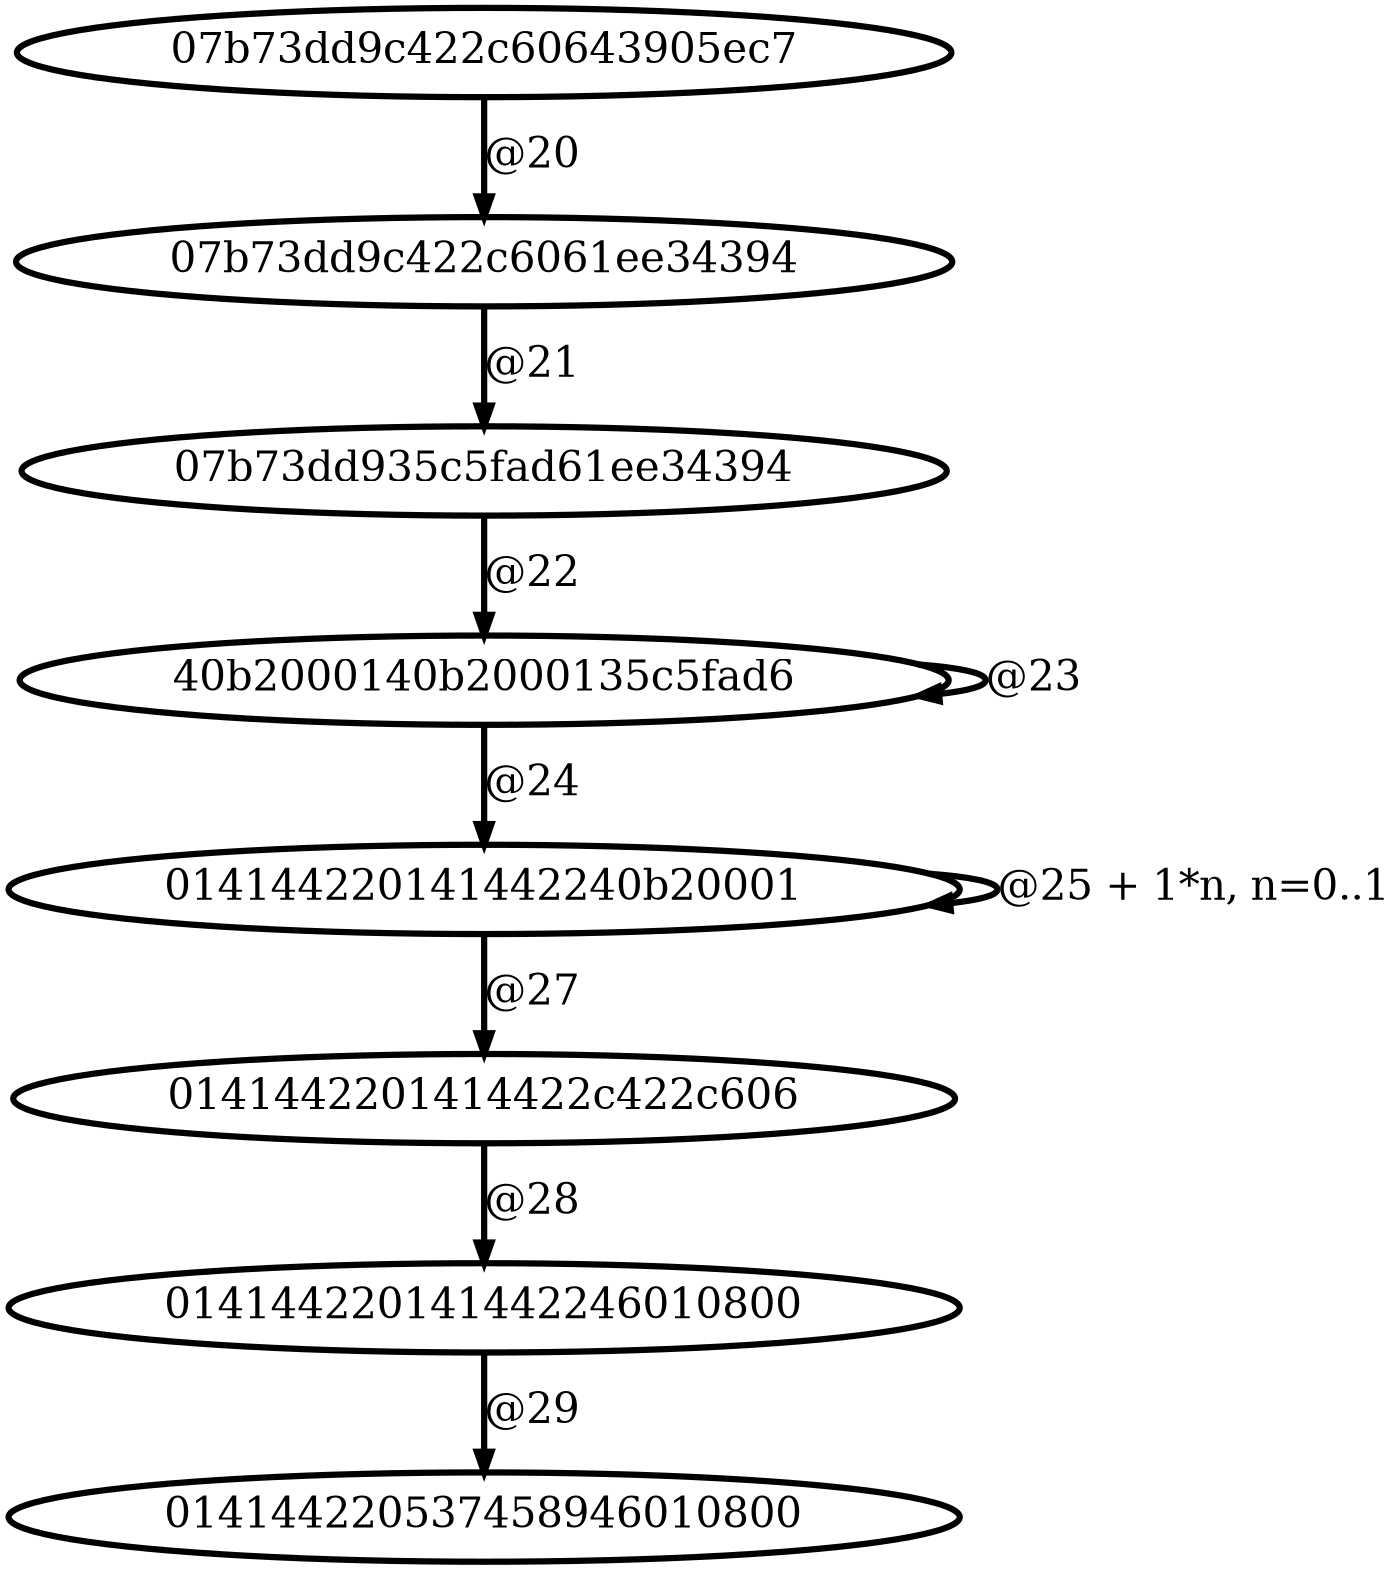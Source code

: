 digraph G {
        node [style=rounded, penwidth=3, fontsize=20, shape=oval];
        "07b73dd9c422c60643905ec7" -> "07b73dd9c422c6061ee34394" [label="@20", color=black,arrowsize=1,style=bold,penwidth=3,fontsize=20];
"07b73dd9c422c6061ee34394" -> "07b73dd935c5fad61ee34394" [label="@21", color=black,arrowsize=1,style=bold,penwidth=3,fontsize=20];
"07b73dd935c5fad61ee34394" -> "40b2000140b2000135c5fad6" [label="@22", color=black,arrowsize=1,style=bold,penwidth=3,fontsize=20];
"40b2000140b2000135c5fad6" -> "40b2000140b2000135c5fad6" [label="@23", color=black,arrowsize=1,style=bold,penwidth=3,fontsize=20];
"40b2000140b2000135c5fad6" -> "014144220141442240b20001" [label="@24", color=black,arrowsize=1,style=bold,penwidth=3,fontsize=20];
"014144220141442240b20001" -> "014144220141442240b20001" [label="@25 + 1*n, n=0..1", color=black,arrowsize=1,style=bold,penwidth=3,fontsize=20];
"014144220141442240b20001" -> "0141442201414422c422c606" [label="@27", color=black,arrowsize=1,style=bold,penwidth=3,fontsize=20];
"0141442201414422c422c606" -> "014144220141442246010800" [label="@28", color=black,arrowsize=1,style=bold,penwidth=3,fontsize=20];
"014144220141442246010800" -> "014144220537458946010800" [label="@29", color=black,arrowsize=1,style=bold,penwidth=3,fontsize=20];
}
